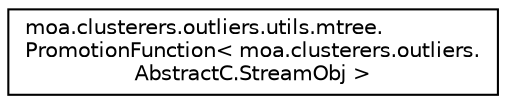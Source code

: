 digraph "Graphical Class Hierarchy"
{
 // LATEX_PDF_SIZE
  edge [fontname="Helvetica",fontsize="10",labelfontname="Helvetica",labelfontsize="10"];
  node [fontname="Helvetica",fontsize="10",shape=record];
  rankdir="LR";
  Node0 [label="moa.clusterers.outliers.utils.mtree.\lPromotionFunction\< moa.clusterers.outliers.\lAbstractC.StreamObj \>",height=0.2,width=0.4,color="black", fillcolor="white", style="filled",URL="$interfacemoa_1_1clusterers_1_1outliers_1_1utils_1_1mtree_1_1_promotion_function.html",tooltip=" "];
}
